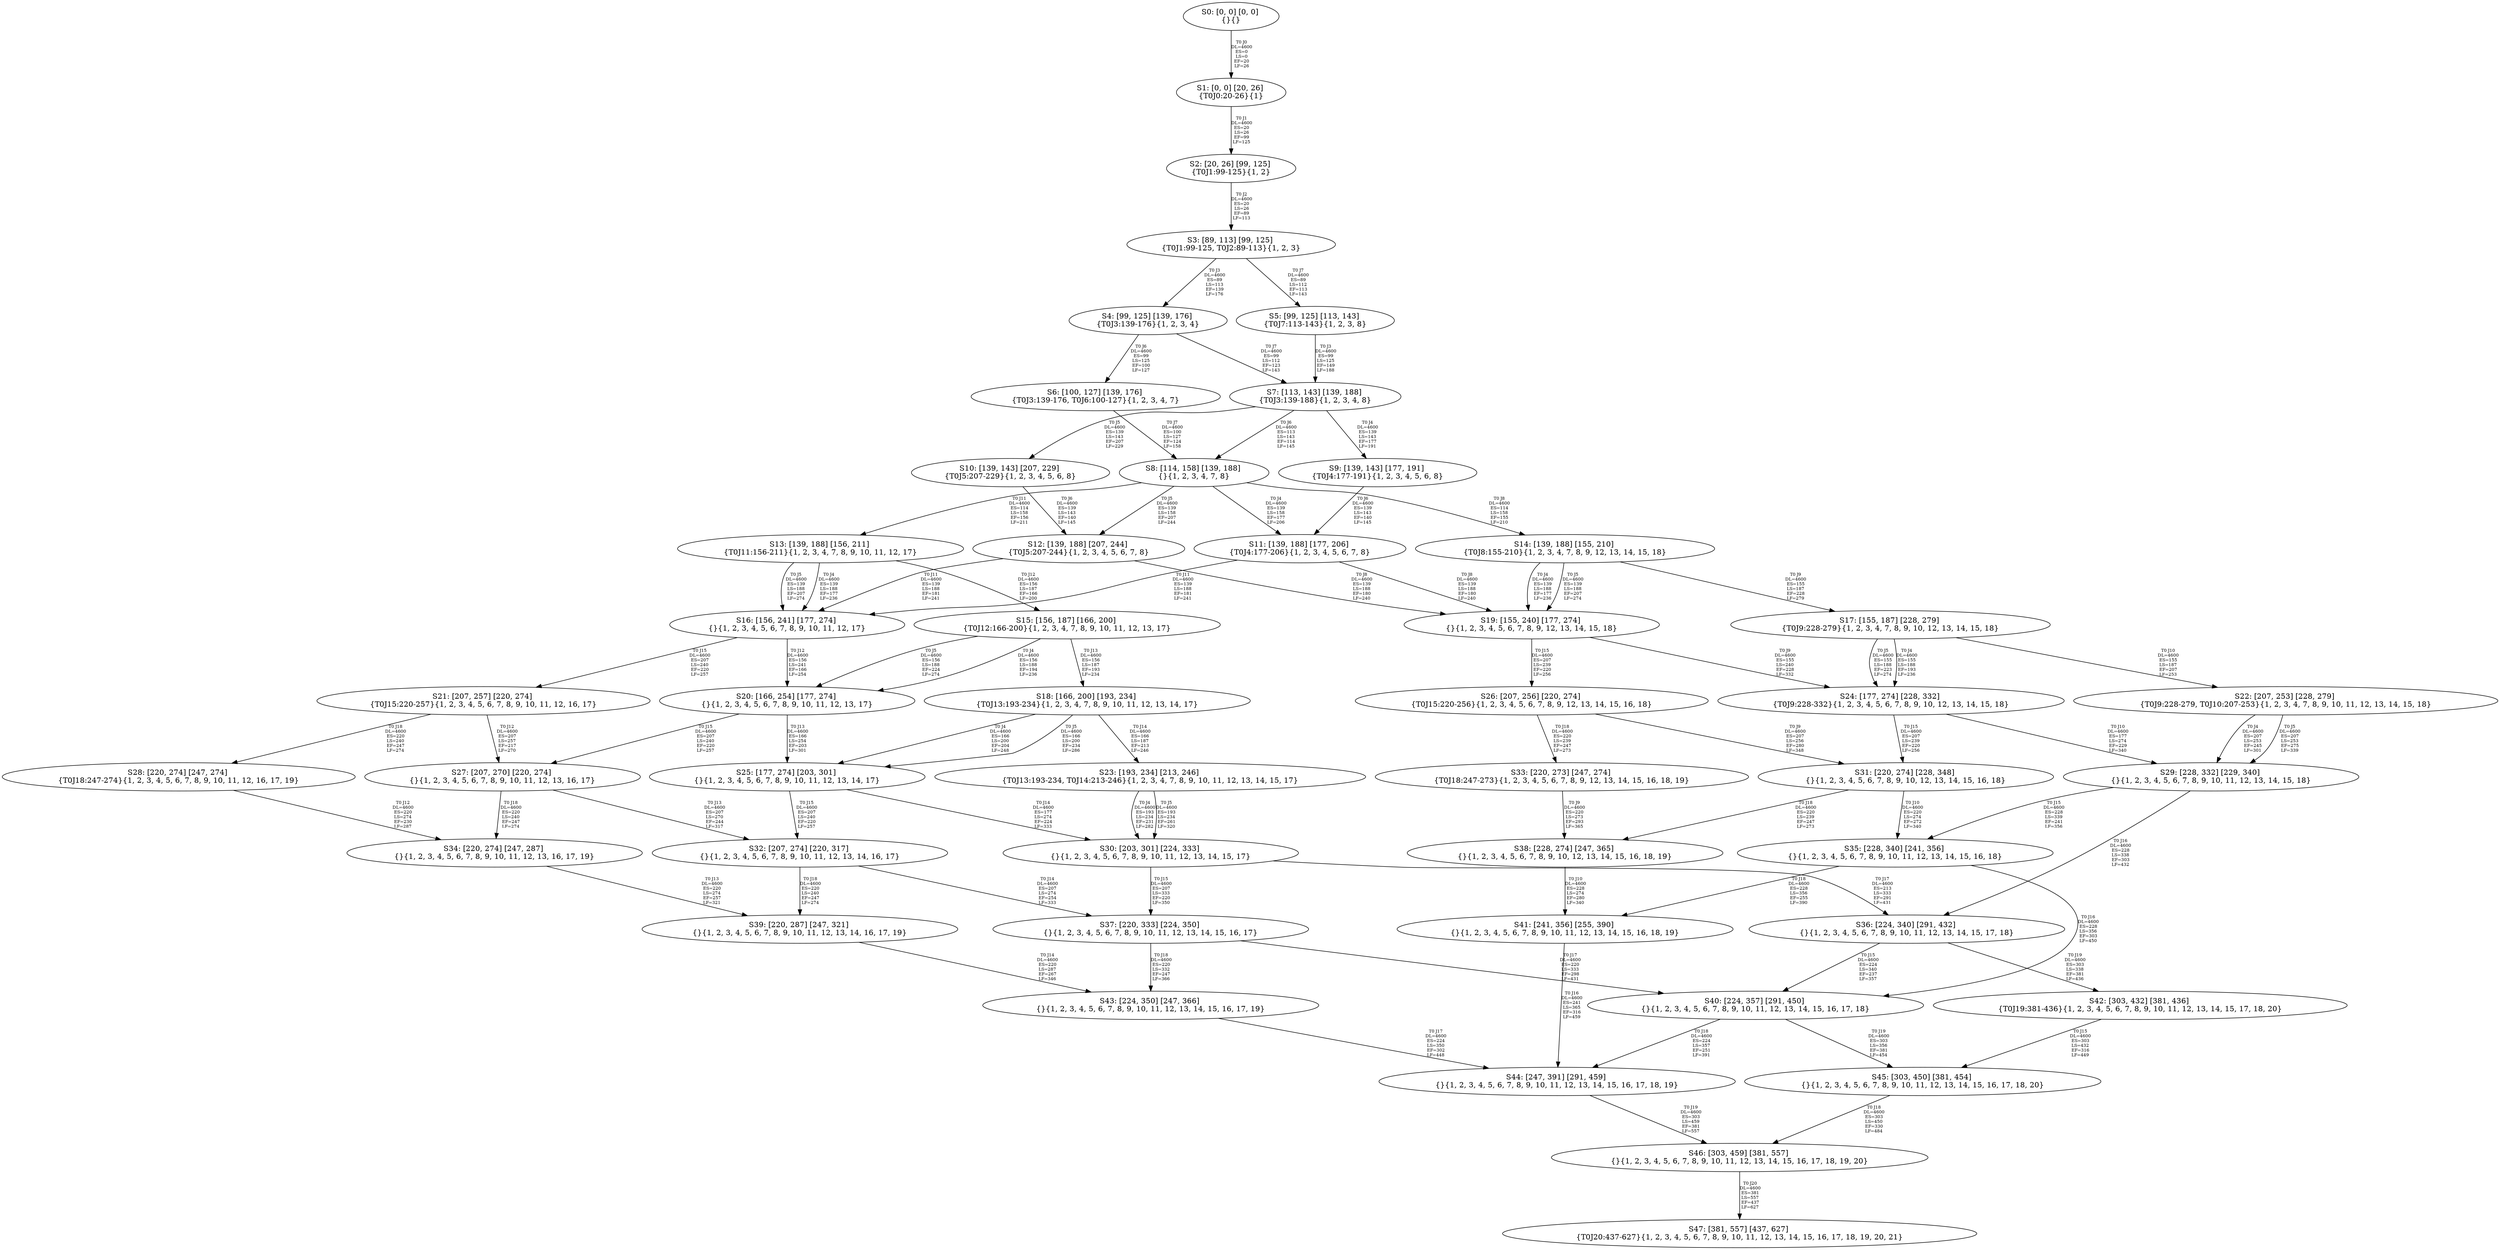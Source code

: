 digraph {
	S0[label="S0: [0, 0] [0, 0] \n{}{}"];
	S1[label="S1: [0, 0] [20, 26] \n{T0J0:20-26}{1}"];
	S2[label="S2: [20, 26] [99, 125] \n{T0J1:99-125}{1, 2}"];
	S3[label="S3: [89, 113] [99, 125] \n{T0J1:99-125, T0J2:89-113}{1, 2, 3}"];
	S4[label="S4: [99, 125] [139, 176] \n{T0J3:139-176}{1, 2, 3, 4}"];
	S5[label="S5: [99, 125] [113, 143] \n{T0J7:113-143}{1, 2, 3, 8}"];
	S6[label="S6: [100, 127] [139, 176] \n{T0J3:139-176, T0J6:100-127}{1, 2, 3, 4, 7}"];
	S7[label="S7: [113, 143] [139, 188] \n{T0J3:139-188}{1, 2, 3, 4, 8}"];
	S8[label="S8: [114, 158] [139, 188] \n{}{1, 2, 3, 4, 7, 8}"];
	S9[label="S9: [139, 143] [177, 191] \n{T0J4:177-191}{1, 2, 3, 4, 5, 6, 8}"];
	S10[label="S10: [139, 143] [207, 229] \n{T0J5:207-229}{1, 2, 3, 4, 5, 6, 8}"];
	S11[label="S11: [139, 188] [177, 206] \n{T0J4:177-206}{1, 2, 3, 4, 5, 6, 7, 8}"];
	S12[label="S12: [139, 188] [207, 244] \n{T0J5:207-244}{1, 2, 3, 4, 5, 6, 7, 8}"];
	S13[label="S13: [139, 188] [156, 211] \n{T0J11:156-211}{1, 2, 3, 4, 7, 8, 9, 10, 11, 12, 17}"];
	S14[label="S14: [139, 188] [155, 210] \n{T0J8:155-210}{1, 2, 3, 4, 7, 8, 9, 12, 13, 14, 15, 18}"];
	S15[label="S15: [156, 187] [166, 200] \n{T0J12:166-200}{1, 2, 3, 4, 7, 8, 9, 10, 11, 12, 13, 17}"];
	S16[label="S16: [156, 241] [177, 274] \n{}{1, 2, 3, 4, 5, 6, 7, 8, 9, 10, 11, 12, 17}"];
	S17[label="S17: [155, 187] [228, 279] \n{T0J9:228-279}{1, 2, 3, 4, 7, 8, 9, 10, 12, 13, 14, 15, 18}"];
	S18[label="S18: [166, 200] [193, 234] \n{T0J13:193-234}{1, 2, 3, 4, 7, 8, 9, 10, 11, 12, 13, 14, 17}"];
	S19[label="S19: [155, 240] [177, 274] \n{}{1, 2, 3, 4, 5, 6, 7, 8, 9, 12, 13, 14, 15, 18}"];
	S20[label="S20: [166, 254] [177, 274] \n{}{1, 2, 3, 4, 5, 6, 7, 8, 9, 10, 11, 12, 13, 17}"];
	S21[label="S21: [207, 257] [220, 274] \n{T0J15:220-257}{1, 2, 3, 4, 5, 6, 7, 8, 9, 10, 11, 12, 16, 17}"];
	S22[label="S22: [207, 253] [228, 279] \n{T0J9:228-279, T0J10:207-253}{1, 2, 3, 4, 7, 8, 9, 10, 11, 12, 13, 14, 15, 18}"];
	S23[label="S23: [193, 234] [213, 246] \n{T0J13:193-234, T0J14:213-246}{1, 2, 3, 4, 7, 8, 9, 10, 11, 12, 13, 14, 15, 17}"];
	S24[label="S24: [177, 274] [228, 332] \n{T0J9:228-332}{1, 2, 3, 4, 5, 6, 7, 8, 9, 10, 12, 13, 14, 15, 18}"];
	S25[label="S25: [177, 274] [203, 301] \n{}{1, 2, 3, 4, 5, 6, 7, 8, 9, 10, 11, 12, 13, 14, 17}"];
	S26[label="S26: [207, 256] [220, 274] \n{T0J15:220-256}{1, 2, 3, 4, 5, 6, 7, 8, 9, 12, 13, 14, 15, 16, 18}"];
	S27[label="S27: [207, 270] [220, 274] \n{}{1, 2, 3, 4, 5, 6, 7, 8, 9, 10, 11, 12, 13, 16, 17}"];
	S28[label="S28: [220, 274] [247, 274] \n{T0J18:247-274}{1, 2, 3, 4, 5, 6, 7, 8, 9, 10, 11, 12, 16, 17, 19}"];
	S29[label="S29: [228, 332] [229, 340] \n{}{1, 2, 3, 4, 5, 6, 7, 8, 9, 10, 11, 12, 13, 14, 15, 18}"];
	S30[label="S30: [203, 301] [224, 333] \n{}{1, 2, 3, 4, 5, 6, 7, 8, 9, 10, 11, 12, 13, 14, 15, 17}"];
	S31[label="S31: [220, 274] [228, 348] \n{}{1, 2, 3, 4, 5, 6, 7, 8, 9, 10, 12, 13, 14, 15, 16, 18}"];
	S32[label="S32: [207, 274] [220, 317] \n{}{1, 2, 3, 4, 5, 6, 7, 8, 9, 10, 11, 12, 13, 14, 16, 17}"];
	S33[label="S33: [220, 273] [247, 274] \n{T0J18:247-273}{1, 2, 3, 4, 5, 6, 7, 8, 9, 12, 13, 14, 15, 16, 18, 19}"];
	S34[label="S34: [220, 274] [247, 287] \n{}{1, 2, 3, 4, 5, 6, 7, 8, 9, 10, 11, 12, 13, 16, 17, 19}"];
	S35[label="S35: [228, 340] [241, 356] \n{}{1, 2, 3, 4, 5, 6, 7, 8, 9, 10, 11, 12, 13, 14, 15, 16, 18}"];
	S36[label="S36: [224, 340] [291, 432] \n{}{1, 2, 3, 4, 5, 6, 7, 8, 9, 10, 11, 12, 13, 14, 15, 17, 18}"];
	S37[label="S37: [220, 333] [224, 350] \n{}{1, 2, 3, 4, 5, 6, 7, 8, 9, 10, 11, 12, 13, 14, 15, 16, 17}"];
	S38[label="S38: [228, 274] [247, 365] \n{}{1, 2, 3, 4, 5, 6, 7, 8, 9, 10, 12, 13, 14, 15, 16, 18, 19}"];
	S39[label="S39: [220, 287] [247, 321] \n{}{1, 2, 3, 4, 5, 6, 7, 8, 9, 10, 11, 12, 13, 14, 16, 17, 19}"];
	S40[label="S40: [224, 357] [291, 450] \n{}{1, 2, 3, 4, 5, 6, 7, 8, 9, 10, 11, 12, 13, 14, 15, 16, 17, 18}"];
	S41[label="S41: [241, 356] [255, 390] \n{}{1, 2, 3, 4, 5, 6, 7, 8, 9, 10, 11, 12, 13, 14, 15, 16, 18, 19}"];
	S42[label="S42: [303, 432] [381, 436] \n{T0J19:381-436}{1, 2, 3, 4, 5, 6, 7, 8, 9, 10, 11, 12, 13, 14, 15, 17, 18, 20}"];
	S43[label="S43: [224, 350] [247, 366] \n{}{1, 2, 3, 4, 5, 6, 7, 8, 9, 10, 11, 12, 13, 14, 15, 16, 17, 19}"];
	S44[label="S44: [247, 391] [291, 459] \n{}{1, 2, 3, 4, 5, 6, 7, 8, 9, 10, 11, 12, 13, 14, 15, 16, 17, 18, 19}"];
	S45[label="S45: [303, 450] [381, 454] \n{}{1, 2, 3, 4, 5, 6, 7, 8, 9, 10, 11, 12, 13, 14, 15, 16, 17, 18, 20}"];
	S46[label="S46: [303, 459] [381, 557] \n{}{1, 2, 3, 4, 5, 6, 7, 8, 9, 10, 11, 12, 13, 14, 15, 16, 17, 18, 19, 20}"];
	S47[label="S47: [381, 557] [437, 627] \n{T0J20:437-627}{1, 2, 3, 4, 5, 6, 7, 8, 9, 10, 11, 12, 13, 14, 15, 16, 17, 18, 19, 20, 21}"];
	S0 -> S1[label="T0 J0\nDL=4600\nES=0\nLS=0\nEF=20\nLF=26",fontsize=8];
	S1 -> S2[label="T0 J1\nDL=4600\nES=20\nLS=26\nEF=99\nLF=125",fontsize=8];
	S2 -> S3[label="T0 J2\nDL=4600\nES=20\nLS=26\nEF=89\nLF=113",fontsize=8];
	S3 -> S4[label="T0 J3\nDL=4600\nES=89\nLS=113\nEF=139\nLF=176",fontsize=8];
	S3 -> S5[label="T0 J7\nDL=4600\nES=89\nLS=112\nEF=113\nLF=143",fontsize=8];
	S4 -> S6[label="T0 J6\nDL=4600\nES=99\nLS=125\nEF=100\nLF=127",fontsize=8];
	S4 -> S7[label="T0 J7\nDL=4600\nES=99\nLS=112\nEF=123\nLF=143",fontsize=8];
	S5 -> S7[label="T0 J3\nDL=4600\nES=99\nLS=125\nEF=149\nLF=188",fontsize=8];
	S6 -> S8[label="T0 J7\nDL=4600\nES=100\nLS=127\nEF=124\nLF=158",fontsize=8];
	S7 -> S9[label="T0 J4\nDL=4600\nES=139\nLS=143\nEF=177\nLF=191",fontsize=8];
	S7 -> S10[label="T0 J5\nDL=4600\nES=139\nLS=143\nEF=207\nLF=229",fontsize=8];
	S7 -> S8[label="T0 J6\nDL=4600\nES=113\nLS=143\nEF=114\nLF=145",fontsize=8];
	S8 -> S11[label="T0 J4\nDL=4600\nES=139\nLS=158\nEF=177\nLF=206",fontsize=8];
	S8 -> S12[label="T0 J5\nDL=4600\nES=139\nLS=158\nEF=207\nLF=244",fontsize=8];
	S8 -> S14[label="T0 J8\nDL=4600\nES=114\nLS=158\nEF=155\nLF=210",fontsize=8];
	S8 -> S13[label="T0 J11\nDL=4600\nES=114\nLS=158\nEF=156\nLF=211",fontsize=8];
	S9 -> S11[label="T0 J6\nDL=4600\nES=139\nLS=143\nEF=140\nLF=145",fontsize=8];
	S10 -> S12[label="T0 J6\nDL=4600\nES=139\nLS=143\nEF=140\nLF=145",fontsize=8];
	S11 -> S19[label="T0 J8\nDL=4600\nES=139\nLS=188\nEF=180\nLF=240",fontsize=8];
	S11 -> S16[label="T0 J11\nDL=4600\nES=139\nLS=188\nEF=181\nLF=241",fontsize=8];
	S12 -> S19[label="T0 J8\nDL=4600\nES=139\nLS=188\nEF=180\nLF=240",fontsize=8];
	S12 -> S16[label="T0 J11\nDL=4600\nES=139\nLS=188\nEF=181\nLF=241",fontsize=8];
	S13 -> S16[label="T0 J4\nDL=4600\nES=139\nLS=188\nEF=177\nLF=236",fontsize=8];
	S13 -> S16[label="T0 J5\nDL=4600\nES=139\nLS=188\nEF=207\nLF=274",fontsize=8];
	S13 -> S15[label="T0 J12\nDL=4600\nES=156\nLS=187\nEF=166\nLF=200",fontsize=8];
	S14 -> S19[label="T0 J4\nDL=4600\nES=139\nLS=188\nEF=177\nLF=236",fontsize=8];
	S14 -> S19[label="T0 J5\nDL=4600\nES=139\nLS=188\nEF=207\nLF=274",fontsize=8];
	S14 -> S17[label="T0 J9\nDL=4600\nES=155\nLS=187\nEF=228\nLF=279",fontsize=8];
	S15 -> S20[label="T0 J4\nDL=4600\nES=156\nLS=188\nEF=194\nLF=236",fontsize=8];
	S15 -> S20[label="T0 J5\nDL=4600\nES=156\nLS=188\nEF=224\nLF=274",fontsize=8];
	S15 -> S18[label="T0 J13\nDL=4600\nES=156\nLS=187\nEF=193\nLF=234",fontsize=8];
	S16 -> S20[label="T0 J12\nDL=4600\nES=156\nLS=241\nEF=166\nLF=254",fontsize=8];
	S16 -> S21[label="T0 J15\nDL=4600\nES=207\nLS=240\nEF=220\nLF=257",fontsize=8];
	S17 -> S24[label="T0 J4\nDL=4600\nES=155\nLS=188\nEF=193\nLF=236",fontsize=8];
	S17 -> S24[label="T0 J5\nDL=4600\nES=155\nLS=188\nEF=223\nLF=274",fontsize=8];
	S17 -> S22[label="T0 J10\nDL=4600\nES=155\nLS=187\nEF=207\nLF=253",fontsize=8];
	S18 -> S25[label="T0 J4\nDL=4600\nES=166\nLS=200\nEF=204\nLF=248",fontsize=8];
	S18 -> S25[label="T0 J5\nDL=4600\nES=166\nLS=200\nEF=234\nLF=286",fontsize=8];
	S18 -> S23[label="T0 J14\nDL=4600\nES=166\nLS=187\nEF=213\nLF=246",fontsize=8];
	S19 -> S24[label="T0 J9\nDL=4600\nES=155\nLS=240\nEF=228\nLF=332",fontsize=8];
	S19 -> S26[label="T0 J15\nDL=4600\nES=207\nLS=239\nEF=220\nLF=256",fontsize=8];
	S20 -> S25[label="T0 J13\nDL=4600\nES=166\nLS=254\nEF=203\nLF=301",fontsize=8];
	S20 -> S27[label="T0 J15\nDL=4600\nES=207\nLS=240\nEF=220\nLF=257",fontsize=8];
	S21 -> S27[label="T0 J12\nDL=4600\nES=207\nLS=257\nEF=217\nLF=270",fontsize=8];
	S21 -> S28[label="T0 J18\nDL=4600\nES=220\nLS=240\nEF=247\nLF=274",fontsize=8];
	S22 -> S29[label="T0 J4\nDL=4600\nES=207\nLS=253\nEF=245\nLF=301",fontsize=8];
	S22 -> S29[label="T0 J5\nDL=4600\nES=207\nLS=253\nEF=275\nLF=339",fontsize=8];
	S23 -> S30[label="T0 J4\nDL=4600\nES=193\nLS=234\nEF=231\nLF=282",fontsize=8];
	S23 -> S30[label="T0 J5\nDL=4600\nES=193\nLS=234\nEF=261\nLF=320",fontsize=8];
	S24 -> S29[label="T0 J10\nDL=4600\nES=177\nLS=274\nEF=229\nLF=340",fontsize=8];
	S24 -> S31[label="T0 J15\nDL=4600\nES=207\nLS=239\nEF=220\nLF=256",fontsize=8];
	S25 -> S30[label="T0 J14\nDL=4600\nES=177\nLS=274\nEF=224\nLF=333",fontsize=8];
	S25 -> S32[label="T0 J15\nDL=4600\nES=207\nLS=240\nEF=220\nLF=257",fontsize=8];
	S26 -> S31[label="T0 J9\nDL=4600\nES=207\nLS=256\nEF=280\nLF=348",fontsize=8];
	S26 -> S33[label="T0 J18\nDL=4600\nES=220\nLS=239\nEF=247\nLF=273",fontsize=8];
	S27 -> S32[label="T0 J13\nDL=4600\nES=207\nLS=270\nEF=244\nLF=317",fontsize=8];
	S27 -> S34[label="T0 J18\nDL=4600\nES=220\nLS=240\nEF=247\nLF=274",fontsize=8];
	S28 -> S34[label="T0 J12\nDL=4600\nES=220\nLS=274\nEF=230\nLF=287",fontsize=8];
	S29 -> S35[label="T0 J15\nDL=4600\nES=228\nLS=339\nEF=241\nLF=356",fontsize=8];
	S29 -> S36[label="T0 J16\nDL=4600\nES=228\nLS=338\nEF=303\nLF=432",fontsize=8];
	S30 -> S37[label="T0 J15\nDL=4600\nES=207\nLS=333\nEF=220\nLF=350",fontsize=8];
	S30 -> S36[label="T0 J17\nDL=4600\nES=213\nLS=333\nEF=291\nLF=431",fontsize=8];
	S31 -> S35[label="T0 J10\nDL=4600\nES=220\nLS=274\nEF=272\nLF=340",fontsize=8];
	S31 -> S38[label="T0 J18\nDL=4600\nES=220\nLS=239\nEF=247\nLF=273",fontsize=8];
	S32 -> S37[label="T0 J14\nDL=4600\nES=207\nLS=274\nEF=254\nLF=333",fontsize=8];
	S32 -> S39[label="T0 J18\nDL=4600\nES=220\nLS=240\nEF=247\nLF=274",fontsize=8];
	S33 -> S38[label="T0 J9\nDL=4600\nES=220\nLS=273\nEF=293\nLF=365",fontsize=8];
	S34 -> S39[label="T0 J13\nDL=4600\nES=220\nLS=274\nEF=257\nLF=321",fontsize=8];
	S35 -> S40[label="T0 J16\nDL=4600\nES=228\nLS=356\nEF=303\nLF=450",fontsize=8];
	S35 -> S41[label="T0 J18\nDL=4600\nES=228\nLS=356\nEF=255\nLF=390",fontsize=8];
	S36 -> S40[label="T0 J15\nDL=4600\nES=224\nLS=340\nEF=237\nLF=357",fontsize=8];
	S36 -> S42[label="T0 J19\nDL=4600\nES=303\nLS=338\nEF=381\nLF=436",fontsize=8];
	S37 -> S40[label="T0 J17\nDL=4600\nES=220\nLS=333\nEF=298\nLF=431",fontsize=8];
	S37 -> S43[label="T0 J18\nDL=4600\nES=220\nLS=332\nEF=247\nLF=366",fontsize=8];
	S38 -> S41[label="T0 J10\nDL=4600\nES=228\nLS=274\nEF=280\nLF=340",fontsize=8];
	S39 -> S43[label="T0 J14\nDL=4600\nES=220\nLS=287\nEF=267\nLF=346",fontsize=8];
	S40 -> S44[label="T0 J18\nDL=4600\nES=224\nLS=357\nEF=251\nLF=391",fontsize=8];
	S40 -> S45[label="T0 J19\nDL=4600\nES=303\nLS=356\nEF=381\nLF=454",fontsize=8];
	S41 -> S44[label="T0 J16\nDL=4600\nES=241\nLS=365\nEF=316\nLF=459",fontsize=8];
	S42 -> S45[label="T0 J15\nDL=4600\nES=303\nLS=432\nEF=316\nLF=449",fontsize=8];
	S43 -> S44[label="T0 J17\nDL=4600\nES=224\nLS=350\nEF=302\nLF=448",fontsize=8];
	S44 -> S46[label="T0 J19\nDL=4600\nES=303\nLS=459\nEF=381\nLF=557",fontsize=8];
	S45 -> S46[label="T0 J18\nDL=4600\nES=303\nLS=450\nEF=330\nLF=484",fontsize=8];
	S46 -> S47[label="T0 J20\nDL=4600\nES=381\nLS=557\nEF=437\nLF=627",fontsize=8];
}
